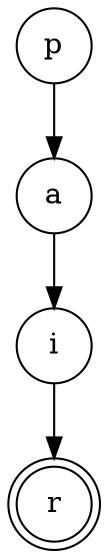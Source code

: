 digraph {   
    node [shape = doublecircle, color = black] r ;
    node [shape = circle];
    node [color= black];
    p -> a -> i -> r;	
}